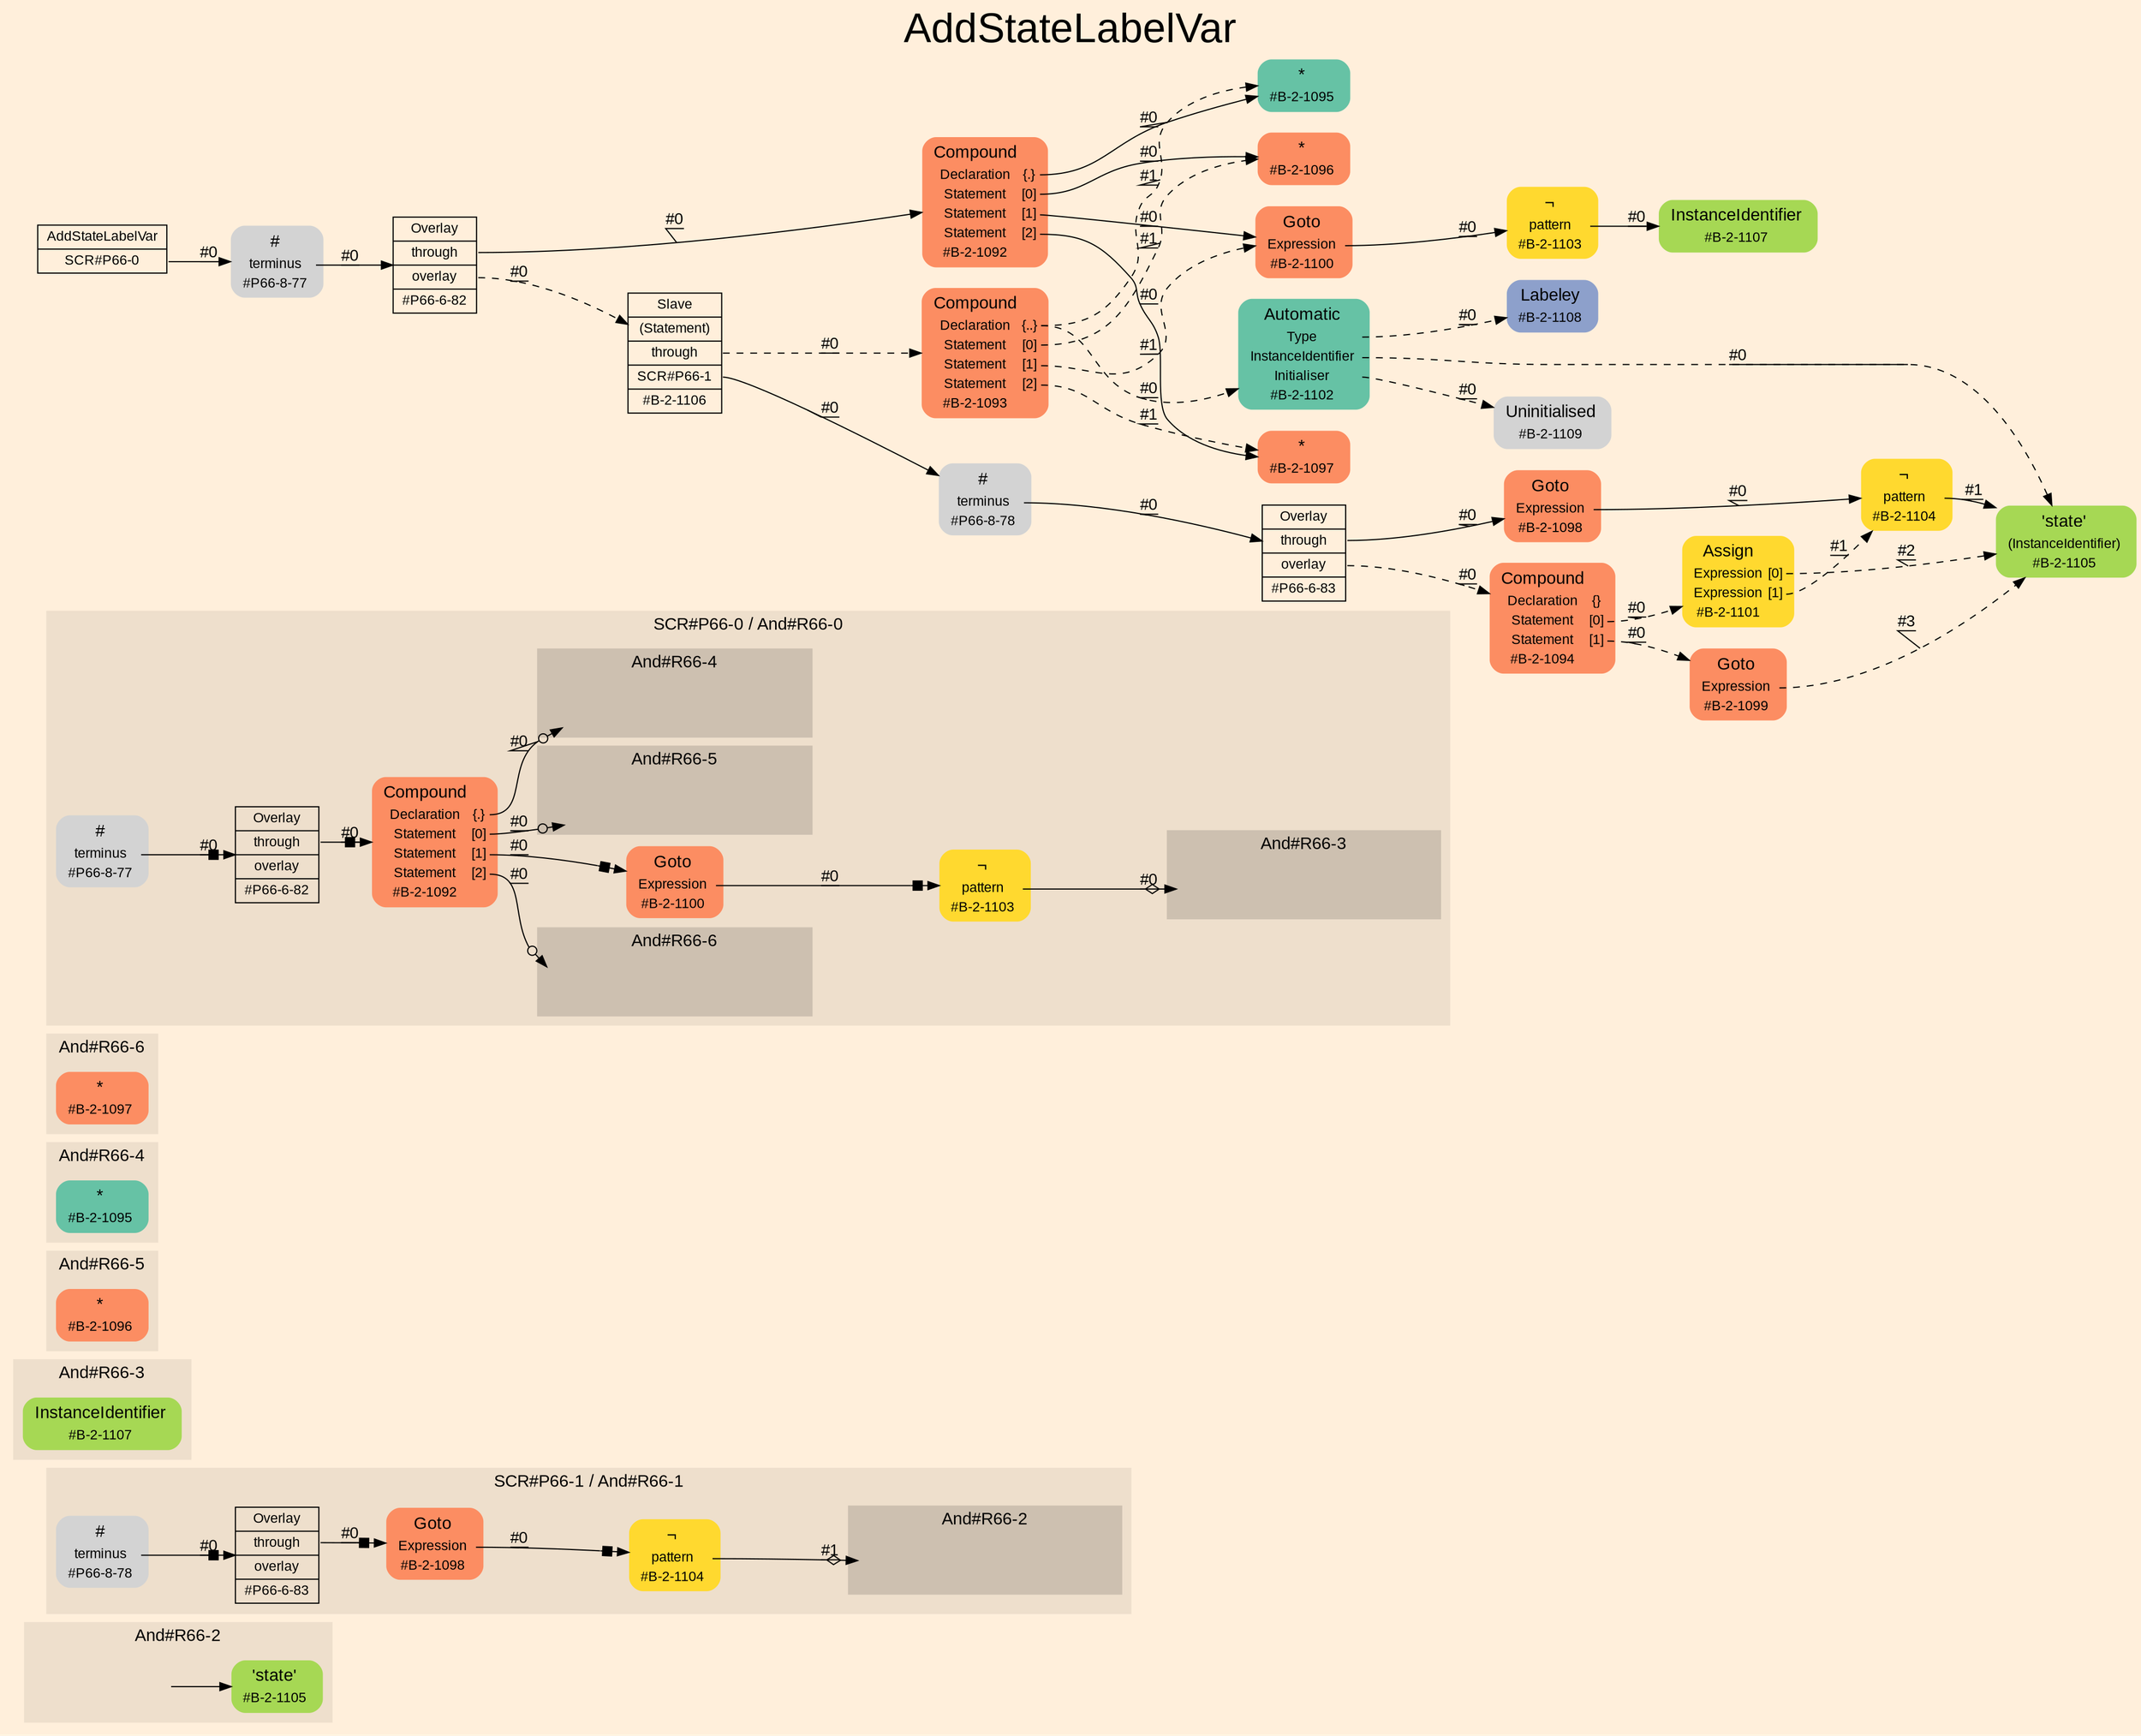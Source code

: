 digraph "AddStateLabelVar" {
label = "AddStateLabelVar"
labelloc = t
fontsize = "36"
graph [
    rankdir = "LR"
    ranksep = 0.3
    bgcolor = antiquewhite1
    color = black
    fontcolor = black
    fontname = "Arial"
];
node [
    fontname = "Arial"
];
edge [
    fontname = "Arial"
];

// -------------------- figure And#R66-2 --------------------
// -------- block And#R66-2/#B-2-1105 ----------
"And#R66-2/#B-2-1105" [
    shape = "plaintext"
    fillcolor = "/set28/5"
    label = <<TABLE BORDER="0" CELLBORDER="0" CELLSPACING="0">
     <TR><TD><FONT POINT-SIZE="15.0">'state'</FONT></TD><TD></TD></TR>
     <TR><TD>#B-2-1105</TD><TD PORT="port0"></TD></TR>
    </TABLE>>
    style = "rounded,filled"
    fontsize = "12"
];

// -------- region And#R66-2 ----------
subgraph "clusterAnd#R66-2" {
    label = "And#R66-2"
    style = "filled"
    color = antiquewhite2
    fontsize = "15"
    // -------- block And#R66-2/trivial ----------
    "And#R66-2/trivial" [
        shape = "none"
        style = "invisible"
    ];
    
    "And#R66-2/trivial" -> "And#R66-2/#B-2-1105" [
        color = black
        fontcolor = black
    ];
    
}


// -------------------- figure And#R66-1 --------------------
// -------- region And#R66-1 ----------
subgraph "clusterAnd#R66-1" {
    label = "SCR#P66-1 / And#R66-1"
    style = "filled"
    color = antiquewhite2
    fontsize = "15"
    // -------- block And#R66-1/#B-2-1098 ----------
    "And#R66-1/#B-2-1098" [
        shape = "plaintext"
        fillcolor = "/set28/2"
        label = <<TABLE BORDER="0" CELLBORDER="0" CELLSPACING="0">
         <TR><TD><FONT POINT-SIZE="15.0">Goto</FONT></TD><TD></TD></TR>
         <TR><TD>Expression</TD><TD PORT="port0"></TD></TR>
         <TR><TD>#B-2-1098</TD><TD PORT="port1"></TD></TR>
        </TABLE>>
        style = "rounded,filled"
        fontsize = "12"
    ];
    
    "And#R66-1/#B-2-1098":port0 -> "And#R66-1/#B-2-1104" [
        arrowhead="normalnonebox"
        label = "#0"
        decorate = true
        color = black
        fontcolor = black
    ];
    
    // -------- block And#R66-1/#B-2-1104 ----------
    "And#R66-1/#B-2-1104" [
        shape = "plaintext"
        fillcolor = "/set28/6"
        label = <<TABLE BORDER="0" CELLBORDER="0" CELLSPACING="0">
         <TR><TD><FONT POINT-SIZE="15.0">¬</FONT></TD><TD></TD></TR>
         <TR><TD>pattern</TD><TD PORT="port0"></TD></TR>
         <TR><TD>#B-2-1104</TD><TD PORT="port1"></TD></TR>
        </TABLE>>
        style = "rounded,filled"
        fontsize = "12"
    ];
    
    "And#R66-1/#B-2-1104":port0 -> "And#R66-1/And#R66-2/#B-2-1105" [
        arrowhead="normalnoneodiamond"
        label = "#1"
        decorate = true
        color = black
        fontcolor = black
    ];
    
    // -------- block And#R66-1/#P66-6-83 ----------
    "And#R66-1/#P66-6-83" [
        shape = "record"
        fillcolor = antiquewhite2
        label = "<fixed> Overlay | <port0> through | <port1> overlay | <port2> #P66-6-83"
        style = "filled"
        fontsize = "12"
        color = black
        fontcolor = black
    ];
    
    "And#R66-1/#P66-6-83":port0 -> "And#R66-1/#B-2-1098" [
        arrowhead="normalnonebox"
        label = "#0"
        decorate = true
        color = black
        fontcolor = black
    ];
    
    // -------- block And#R66-1/#P66-8-78 ----------
    "And#R66-1/#P66-8-78" [
        shape = "plaintext"
        label = <<TABLE BORDER="0" CELLBORDER="0" CELLSPACING="0">
         <TR><TD><FONT POINT-SIZE="15.0">#</FONT></TD><TD></TD></TR>
         <TR><TD>terminus</TD><TD PORT="port0"></TD></TR>
         <TR><TD>#P66-8-78</TD><TD PORT="port1"></TD></TR>
        </TABLE>>
        style = "rounded,filled"
        fontsize = "12"
    ];
    
    "And#R66-1/#P66-8-78":port0 -> "And#R66-1/#P66-6-83" [
        arrowhead="normalnonebox"
        label = "#0"
        decorate = true
        color = black
        fontcolor = black
    ];
    
    // -------- region And#R66-1/And#R66-2 ----------
    subgraph "clusterAnd#R66-1/And#R66-2" {
        label = "And#R66-2"
        style = "filled"
        color = antiquewhite3
        fontsize = "15"
        // -------- block And#R66-1/And#R66-2/#B-2-1105 ----------
        "And#R66-1/And#R66-2/#B-2-1105" [
            shape = "none"
            style = "invisible"
        ];
        
    }
    
}


// -------------------- figure And#R66-3 --------------------
// -------- region And#R66-3 ----------
subgraph "clusterAnd#R66-3" {
    label = "And#R66-3"
    style = "filled"
    color = antiquewhite2
    fontsize = "15"
    // -------- block And#R66-3/#B-2-1107 ----------
    "And#R66-3/#B-2-1107" [
        shape = "plaintext"
        fillcolor = "/set28/5"
        label = <<TABLE BORDER="0" CELLBORDER="0" CELLSPACING="0">
         <TR><TD><FONT POINT-SIZE="15.0">InstanceIdentifier</FONT></TD><TD></TD></TR>
         <TR><TD>#B-2-1107</TD><TD PORT="port0"></TD></TR>
        </TABLE>>
        style = "rounded,filled"
        fontsize = "12"
    ];
    
}


// -------------------- figure And#R66-5 --------------------
// -------- region And#R66-5 ----------
subgraph "clusterAnd#R66-5" {
    label = "And#R66-5"
    style = "filled"
    color = antiquewhite2
    fontsize = "15"
    // -------- block And#R66-5/#B-2-1096 ----------
    "And#R66-5/#B-2-1096" [
        shape = "plaintext"
        fillcolor = "/set28/2"
        label = <<TABLE BORDER="0" CELLBORDER="0" CELLSPACING="0">
         <TR><TD><FONT POINT-SIZE="15.0">*</FONT></TD><TD></TD></TR>
         <TR><TD>#B-2-1096</TD><TD PORT="port0"></TD></TR>
        </TABLE>>
        style = "rounded,filled"
        fontsize = "12"
    ];
    
}


// -------------------- figure And#R66-4 --------------------
// -------- region And#R66-4 ----------
subgraph "clusterAnd#R66-4" {
    label = "And#R66-4"
    style = "filled"
    color = antiquewhite2
    fontsize = "15"
    // -------- block And#R66-4/#B-2-1095 ----------
    "And#R66-4/#B-2-1095" [
        shape = "plaintext"
        fillcolor = "/set28/1"
        label = <<TABLE BORDER="0" CELLBORDER="0" CELLSPACING="0">
         <TR><TD><FONT POINT-SIZE="15.0">*</FONT></TD><TD></TD></TR>
         <TR><TD>#B-2-1095</TD><TD PORT="port0"></TD></TR>
        </TABLE>>
        style = "rounded,filled"
        fontsize = "12"
    ];
    
}


// -------------------- figure And#R66-6 --------------------
// -------- region And#R66-6 ----------
subgraph "clusterAnd#R66-6" {
    label = "And#R66-6"
    style = "filled"
    color = antiquewhite2
    fontsize = "15"
    // -------- block And#R66-6/#B-2-1097 ----------
    "And#R66-6/#B-2-1097" [
        shape = "plaintext"
        fillcolor = "/set28/2"
        label = <<TABLE BORDER="0" CELLBORDER="0" CELLSPACING="0">
         <TR><TD><FONT POINT-SIZE="15.0">*</FONT></TD><TD></TD></TR>
         <TR><TD>#B-2-1097</TD><TD PORT="port0"></TD></TR>
        </TABLE>>
        style = "rounded,filled"
        fontsize = "12"
    ];
    
}


// -------------------- figure And#R66-0 --------------------
// -------- region And#R66-0 ----------
subgraph "clusterAnd#R66-0" {
    label = "SCR#P66-0 / And#R66-0"
    style = "filled"
    color = antiquewhite2
    fontsize = "15"
    // -------- block And#R66-0/#B-2-1092 ----------
    "And#R66-0/#B-2-1092" [
        shape = "plaintext"
        fillcolor = "/set28/2"
        label = <<TABLE BORDER="0" CELLBORDER="0" CELLSPACING="0">
         <TR><TD><FONT POINT-SIZE="15.0">Compound</FONT></TD><TD></TD></TR>
         <TR><TD>Declaration</TD><TD PORT="port0">{.}</TD></TR>
         <TR><TD>Statement</TD><TD PORT="port1">[0]</TD></TR>
         <TR><TD>Statement</TD><TD PORT="port2">[1]</TD></TR>
         <TR><TD>Statement</TD><TD PORT="port3">[2]</TD></TR>
         <TR><TD>#B-2-1092</TD><TD PORT="port4"></TD></TR>
        </TABLE>>
        style = "rounded,filled"
        fontsize = "12"
    ];
    
    "And#R66-0/#B-2-1092":port0 -> "And#R66-0/And#R66-4/#B-2-1095" [
        arrowhead="normalnoneodot"
        label = "#0"
        decorate = true
        color = black
        fontcolor = black
    ];
    
    "And#R66-0/#B-2-1092":port1 -> "And#R66-0/And#R66-5/#B-2-1096" [
        arrowhead="normalnoneodot"
        label = "#0"
        decorate = true
        color = black
        fontcolor = black
    ];
    
    "And#R66-0/#B-2-1092":port2 -> "And#R66-0/#B-2-1100" [
        arrowhead="normalnonebox"
        label = "#0"
        decorate = true
        color = black
        fontcolor = black
    ];
    
    "And#R66-0/#B-2-1092":port3 -> "And#R66-0/And#R66-6/#B-2-1097" [
        arrowhead="normalnoneodot"
        label = "#0"
        decorate = true
        color = black
        fontcolor = black
    ];
    
    // -------- block And#R66-0/#B-2-1100 ----------
    "And#R66-0/#B-2-1100" [
        shape = "plaintext"
        fillcolor = "/set28/2"
        label = <<TABLE BORDER="0" CELLBORDER="0" CELLSPACING="0">
         <TR><TD><FONT POINT-SIZE="15.0">Goto</FONT></TD><TD></TD></TR>
         <TR><TD>Expression</TD><TD PORT="port0"></TD></TR>
         <TR><TD>#B-2-1100</TD><TD PORT="port1"></TD></TR>
        </TABLE>>
        style = "rounded,filled"
        fontsize = "12"
    ];
    
    "And#R66-0/#B-2-1100":port0 -> "And#R66-0/#B-2-1103" [
        arrowhead="normalnonebox"
        label = "#0"
        decorate = true
        color = black
        fontcolor = black
    ];
    
    // -------- block And#R66-0/#B-2-1103 ----------
    "And#R66-0/#B-2-1103" [
        shape = "plaintext"
        fillcolor = "/set28/6"
        label = <<TABLE BORDER="0" CELLBORDER="0" CELLSPACING="0">
         <TR><TD><FONT POINT-SIZE="15.0">¬</FONT></TD><TD></TD></TR>
         <TR><TD>pattern</TD><TD PORT="port0"></TD></TR>
         <TR><TD>#B-2-1103</TD><TD PORT="port1"></TD></TR>
        </TABLE>>
        style = "rounded,filled"
        fontsize = "12"
    ];
    
    "And#R66-0/#B-2-1103":port0 -> "And#R66-0/And#R66-3/#B-2-1107" [
        arrowhead="normalnoneodiamond"
        label = "#0"
        decorate = true
        color = black
        fontcolor = black
    ];
    
    // -------- block And#R66-0/#P66-6-82 ----------
    "And#R66-0/#P66-6-82" [
        shape = "record"
        fillcolor = antiquewhite2
        label = "<fixed> Overlay | <port0> through | <port1> overlay | <port2> #P66-6-82"
        style = "filled"
        fontsize = "12"
        color = black
        fontcolor = black
    ];
    
    "And#R66-0/#P66-6-82":port0 -> "And#R66-0/#B-2-1092" [
        arrowhead="normalnonebox"
        label = "#0"
        decorate = true
        color = black
        fontcolor = black
    ];
    
    // -------- block And#R66-0/#P66-8-77 ----------
    "And#R66-0/#P66-8-77" [
        shape = "plaintext"
        label = <<TABLE BORDER="0" CELLBORDER="0" CELLSPACING="0">
         <TR><TD><FONT POINT-SIZE="15.0">#</FONT></TD><TD></TD></TR>
         <TR><TD>terminus</TD><TD PORT="port0"></TD></TR>
         <TR><TD>#P66-8-77</TD><TD PORT="port1"></TD></TR>
        </TABLE>>
        style = "rounded,filled"
        fontsize = "12"
    ];
    
    "And#R66-0/#P66-8-77":port0 -> "And#R66-0/#P66-6-82" [
        arrowhead="normalnonebox"
        label = "#0"
        decorate = true
        color = black
        fontcolor = black
    ];
    
    // -------- region And#R66-0/And#R66-3 ----------
    subgraph "clusterAnd#R66-0/And#R66-3" {
        label = "And#R66-3"
        style = "filled"
        color = antiquewhite3
        fontsize = "15"
        // -------- block And#R66-0/And#R66-3/#B-2-1107 ----------
        "And#R66-0/And#R66-3/#B-2-1107" [
            shape = "none"
            style = "invisible"
        ];
        
    }
    
    // -------- region And#R66-0/And#R66-4 ----------
    subgraph "clusterAnd#R66-0/And#R66-4" {
        label = "And#R66-4"
        style = "filled"
        color = antiquewhite3
        fontsize = "15"
        // -------- block And#R66-0/And#R66-4/#B-2-1095 ----------
        "And#R66-0/And#R66-4/#B-2-1095" [
            shape = "none"
            style = "invisible"
        ];
        
    }
    
    // -------- region And#R66-0/And#R66-5 ----------
    subgraph "clusterAnd#R66-0/And#R66-5" {
        label = "And#R66-5"
        style = "filled"
        color = antiquewhite3
        fontsize = "15"
        // -------- block And#R66-0/And#R66-5/#B-2-1096 ----------
        "And#R66-0/And#R66-5/#B-2-1096" [
            shape = "none"
            style = "invisible"
        ];
        
    }
    
    // -------- region And#R66-0/And#R66-6 ----------
    subgraph "clusterAnd#R66-0/And#R66-6" {
        label = "And#R66-6"
        style = "filled"
        color = antiquewhite3
        fontsize = "15"
        // -------- block And#R66-0/And#R66-6/#B-2-1097 ----------
        "And#R66-0/And#R66-6/#B-2-1097" [
            shape = "none"
            style = "invisible"
        ];
        
    }
    
}


// -------------------- transformation figure --------------------
// -------- block CR#P66-0 ----------
"CR#P66-0" [
    shape = "record"
    fillcolor = antiquewhite1
    label = "<fixed> AddStateLabelVar | <port0> SCR#P66-0"
    style = "filled"
    fontsize = "12"
    color = black
    fontcolor = black
];

"CR#P66-0":port0 -> "#P66-8-77" [
    label = "#0"
    decorate = true
    color = black
    fontcolor = black
];

// -------- block #P66-8-77 ----------
"#P66-8-77" [
    shape = "plaintext"
    label = <<TABLE BORDER="0" CELLBORDER="0" CELLSPACING="0">
     <TR><TD><FONT POINT-SIZE="15.0">#</FONT></TD><TD></TD></TR>
     <TR><TD>terminus</TD><TD PORT="port0"></TD></TR>
     <TR><TD>#P66-8-77</TD><TD PORT="port1"></TD></TR>
    </TABLE>>
    style = "rounded,filled"
    fontsize = "12"
];

"#P66-8-77":port0 -> "#P66-6-82" [
    label = "#0"
    decorate = true
    color = black
    fontcolor = black
];

// -------- block #P66-6-82 ----------
"#P66-6-82" [
    shape = "record"
    fillcolor = antiquewhite1
    label = "<fixed> Overlay | <port0> through | <port1> overlay | <port2> #P66-6-82"
    style = "filled"
    fontsize = "12"
    color = black
    fontcolor = black
];

"#P66-6-82":port0 -> "#B-2-1092" [
    label = "#0"
    decorate = true
    color = black
    fontcolor = black
];

"#P66-6-82":port1 -> "#B-2-1106" [
    style="dashed"
    label = "#0"
    decorate = true
    color = black
    fontcolor = black
];

// -------- block #B-2-1092 ----------
"#B-2-1092" [
    shape = "plaintext"
    fillcolor = "/set28/2"
    label = <<TABLE BORDER="0" CELLBORDER="0" CELLSPACING="0">
     <TR><TD><FONT POINT-SIZE="15.0">Compound</FONT></TD><TD></TD></TR>
     <TR><TD>Declaration</TD><TD PORT="port0">{.}</TD></TR>
     <TR><TD>Statement</TD><TD PORT="port1">[0]</TD></TR>
     <TR><TD>Statement</TD><TD PORT="port2">[1]</TD></TR>
     <TR><TD>Statement</TD><TD PORT="port3">[2]</TD></TR>
     <TR><TD>#B-2-1092</TD><TD PORT="port4"></TD></TR>
    </TABLE>>
    style = "rounded,filled"
    fontsize = "12"
];

"#B-2-1092":port0 -> "#B-2-1095" [
    label = "#0"
    decorate = true
    color = black
    fontcolor = black
];

"#B-2-1092":port1 -> "#B-2-1096" [
    label = "#0"
    decorate = true
    color = black
    fontcolor = black
];

"#B-2-1092":port2 -> "#B-2-1100" [
    label = "#0"
    decorate = true
    color = black
    fontcolor = black
];

"#B-2-1092":port3 -> "#B-2-1097" [
    label = "#0"
    decorate = true
    color = black
    fontcolor = black
];

// -------- block #B-2-1095 ----------
"#B-2-1095" [
    shape = "plaintext"
    fillcolor = "/set28/1"
    label = <<TABLE BORDER="0" CELLBORDER="0" CELLSPACING="0">
     <TR><TD><FONT POINT-SIZE="15.0">*</FONT></TD><TD></TD></TR>
     <TR><TD>#B-2-1095</TD><TD PORT="port0"></TD></TR>
    </TABLE>>
    style = "rounded,filled"
    fontsize = "12"
];

// -------- block #B-2-1096 ----------
"#B-2-1096" [
    shape = "plaintext"
    fillcolor = "/set28/2"
    label = <<TABLE BORDER="0" CELLBORDER="0" CELLSPACING="0">
     <TR><TD><FONT POINT-SIZE="15.0">*</FONT></TD><TD></TD></TR>
     <TR><TD>#B-2-1096</TD><TD PORT="port0"></TD></TR>
    </TABLE>>
    style = "rounded,filled"
    fontsize = "12"
];

// -------- block #B-2-1100 ----------
"#B-2-1100" [
    shape = "plaintext"
    fillcolor = "/set28/2"
    label = <<TABLE BORDER="0" CELLBORDER="0" CELLSPACING="0">
     <TR><TD><FONT POINT-SIZE="15.0">Goto</FONT></TD><TD></TD></TR>
     <TR><TD>Expression</TD><TD PORT="port0"></TD></TR>
     <TR><TD>#B-2-1100</TD><TD PORT="port1"></TD></TR>
    </TABLE>>
    style = "rounded,filled"
    fontsize = "12"
];

"#B-2-1100":port0 -> "#B-2-1103" [
    label = "#0"
    decorate = true
    color = black
    fontcolor = black
];

// -------- block #B-2-1103 ----------
"#B-2-1103" [
    shape = "plaintext"
    fillcolor = "/set28/6"
    label = <<TABLE BORDER="0" CELLBORDER="0" CELLSPACING="0">
     <TR><TD><FONT POINT-SIZE="15.0">¬</FONT></TD><TD></TD></TR>
     <TR><TD>pattern</TD><TD PORT="port0"></TD></TR>
     <TR><TD>#B-2-1103</TD><TD PORT="port1"></TD></TR>
    </TABLE>>
    style = "rounded,filled"
    fontsize = "12"
];

"#B-2-1103":port0 -> "#B-2-1107" [
    label = "#0"
    decorate = true
    color = black
    fontcolor = black
];

// -------- block #B-2-1107 ----------
"#B-2-1107" [
    shape = "plaintext"
    fillcolor = "/set28/5"
    label = <<TABLE BORDER="0" CELLBORDER="0" CELLSPACING="0">
     <TR><TD><FONT POINT-SIZE="15.0">InstanceIdentifier</FONT></TD><TD></TD></TR>
     <TR><TD>#B-2-1107</TD><TD PORT="port0"></TD></TR>
    </TABLE>>
    style = "rounded,filled"
    fontsize = "12"
];

// -------- block #B-2-1097 ----------
"#B-2-1097" [
    shape = "plaintext"
    fillcolor = "/set28/2"
    label = <<TABLE BORDER="0" CELLBORDER="0" CELLSPACING="0">
     <TR><TD><FONT POINT-SIZE="15.0">*</FONT></TD><TD></TD></TR>
     <TR><TD>#B-2-1097</TD><TD PORT="port0"></TD></TR>
    </TABLE>>
    style = "rounded,filled"
    fontsize = "12"
];

// -------- block #B-2-1106 ----------
"#B-2-1106" [
    shape = "record"
    fillcolor = antiquewhite1
    label = "<fixed> Slave | <port0> (Statement) | <port1> through | <port2> SCR#P66-1 | <port3> #B-2-1106"
    style = "filled"
    fontsize = "12"
    color = black
    fontcolor = black
];

"#B-2-1106":port1 -> "#B-2-1093" [
    style="dashed"
    label = "#0"
    decorate = true
    color = black
    fontcolor = black
];

"#B-2-1106":port2 -> "#P66-8-78" [
    label = "#0"
    decorate = true
    color = black
    fontcolor = black
];

// -------- block #B-2-1093 ----------
"#B-2-1093" [
    shape = "plaintext"
    fillcolor = "/set28/2"
    label = <<TABLE BORDER="0" CELLBORDER="0" CELLSPACING="0">
     <TR><TD><FONT POINT-SIZE="15.0">Compound</FONT></TD><TD></TD></TR>
     <TR><TD>Declaration</TD><TD PORT="port0">{..}</TD></TR>
     <TR><TD>Statement</TD><TD PORT="port1">[0]</TD></TR>
     <TR><TD>Statement</TD><TD PORT="port2">[1]</TD></TR>
     <TR><TD>Statement</TD><TD PORT="port3">[2]</TD></TR>
     <TR><TD>#B-2-1093</TD><TD PORT="port4"></TD></TR>
    </TABLE>>
    style = "rounded,filled"
    fontsize = "12"
];

"#B-2-1093":port0 -> "#B-2-1102" [
    style="dashed"
    label = "#0"
    decorate = true
    color = black
    fontcolor = black
];

"#B-2-1093":port0 -> "#B-2-1095" [
    style="dashed"
    label = "#1"
    decorate = true
    color = black
    fontcolor = black
];

"#B-2-1093":port1 -> "#B-2-1096" [
    style="dashed"
    label = "#1"
    decorate = true
    color = black
    fontcolor = black
];

"#B-2-1093":port2 -> "#B-2-1100" [
    style="dashed"
    label = "#1"
    decorate = true
    color = black
    fontcolor = black
];

"#B-2-1093":port3 -> "#B-2-1097" [
    style="dashed"
    label = "#1"
    decorate = true
    color = black
    fontcolor = black
];

// -------- block #B-2-1102 ----------
"#B-2-1102" [
    shape = "plaintext"
    fillcolor = "/set28/1"
    label = <<TABLE BORDER="0" CELLBORDER="0" CELLSPACING="0">
     <TR><TD><FONT POINT-SIZE="15.0">Automatic</FONT></TD><TD></TD></TR>
     <TR><TD>Type</TD><TD PORT="port0"></TD></TR>
     <TR><TD>InstanceIdentifier</TD><TD PORT="port1"></TD></TR>
     <TR><TD>Initialiser</TD><TD PORT="port2"></TD></TR>
     <TR><TD>#B-2-1102</TD><TD PORT="port3"></TD></TR>
    </TABLE>>
    style = "rounded,filled"
    fontsize = "12"
];

"#B-2-1102":port0 -> "#B-2-1108" [
    style="dashed"
    label = "#0"
    decorate = true
    color = black
    fontcolor = black
];

"#B-2-1102":port1 -> "#B-2-1105" [
    style="dashed"
    label = "#0"
    decorate = true
    color = black
    fontcolor = black
];

"#B-2-1102":port2 -> "#B-2-1109" [
    style="dashed"
    label = "#0"
    decorate = true
    color = black
    fontcolor = black
];

// -------- block #B-2-1108 ----------
"#B-2-1108" [
    shape = "plaintext"
    fillcolor = "/set28/3"
    label = <<TABLE BORDER="0" CELLBORDER="0" CELLSPACING="0">
     <TR><TD><FONT POINT-SIZE="15.0">Labeley</FONT></TD><TD></TD></TR>
     <TR><TD>#B-2-1108</TD><TD PORT="port0"></TD></TR>
    </TABLE>>
    style = "rounded,filled"
    fontsize = "12"
];

// -------- block #B-2-1105 ----------
"#B-2-1105" [
    shape = "plaintext"
    fillcolor = "/set28/5"
    label = <<TABLE BORDER="0" CELLBORDER="0" CELLSPACING="0">
     <TR><TD><FONT POINT-SIZE="15.0">'state'</FONT></TD><TD></TD></TR>
     <TR><TD>(InstanceIdentifier)</TD><TD PORT="port0"></TD></TR>
     <TR><TD>#B-2-1105</TD><TD PORT="port1"></TD></TR>
    </TABLE>>
    style = "rounded,filled"
    fontsize = "12"
];

// -------- block #B-2-1109 ----------
"#B-2-1109" [
    shape = "plaintext"
    label = <<TABLE BORDER="0" CELLBORDER="0" CELLSPACING="0">
     <TR><TD><FONT POINT-SIZE="15.0">Uninitialised</FONT></TD><TD></TD></TR>
     <TR><TD>#B-2-1109</TD><TD PORT="port0"></TD></TR>
    </TABLE>>
    style = "rounded,filled"
    fontsize = "12"
];

// -------- block #P66-8-78 ----------
"#P66-8-78" [
    shape = "plaintext"
    label = <<TABLE BORDER="0" CELLBORDER="0" CELLSPACING="0">
     <TR><TD><FONT POINT-SIZE="15.0">#</FONT></TD><TD></TD></TR>
     <TR><TD>terminus</TD><TD PORT="port0"></TD></TR>
     <TR><TD>#P66-8-78</TD><TD PORT="port1"></TD></TR>
    </TABLE>>
    style = "rounded,filled"
    fontsize = "12"
];

"#P66-8-78":port0 -> "#P66-6-83" [
    label = "#0"
    decorate = true
    color = black
    fontcolor = black
];

// -------- block #P66-6-83 ----------
"#P66-6-83" [
    shape = "record"
    fillcolor = antiquewhite1
    label = "<fixed> Overlay | <port0> through | <port1> overlay | <port2> #P66-6-83"
    style = "filled"
    fontsize = "12"
    color = black
    fontcolor = black
];

"#P66-6-83":port0 -> "#B-2-1098" [
    label = "#0"
    decorate = true
    color = black
    fontcolor = black
];

"#P66-6-83":port1 -> "#B-2-1094" [
    style="dashed"
    label = "#0"
    decorate = true
    color = black
    fontcolor = black
];

// -------- block #B-2-1098 ----------
"#B-2-1098" [
    shape = "plaintext"
    fillcolor = "/set28/2"
    label = <<TABLE BORDER="0" CELLBORDER="0" CELLSPACING="0">
     <TR><TD><FONT POINT-SIZE="15.0">Goto</FONT></TD><TD></TD></TR>
     <TR><TD>Expression</TD><TD PORT="port0"></TD></TR>
     <TR><TD>#B-2-1098</TD><TD PORT="port1"></TD></TR>
    </TABLE>>
    style = "rounded,filled"
    fontsize = "12"
];

"#B-2-1098":port0 -> "#B-2-1104" [
    label = "#0"
    decorate = true
    color = black
    fontcolor = black
];

// -------- block #B-2-1104 ----------
"#B-2-1104" [
    shape = "plaintext"
    fillcolor = "/set28/6"
    label = <<TABLE BORDER="0" CELLBORDER="0" CELLSPACING="0">
     <TR><TD><FONT POINT-SIZE="15.0">¬</FONT></TD><TD></TD></TR>
     <TR><TD>pattern</TD><TD PORT="port0"></TD></TR>
     <TR><TD>#B-2-1104</TD><TD PORT="port1"></TD></TR>
    </TABLE>>
    style = "rounded,filled"
    fontsize = "12"
];

"#B-2-1104":port0 -> "#B-2-1105" [
    label = "#1"
    decorate = true
    color = black
    fontcolor = black
];

// -------- block #B-2-1094 ----------
"#B-2-1094" [
    shape = "plaintext"
    fillcolor = "/set28/2"
    label = <<TABLE BORDER="0" CELLBORDER="0" CELLSPACING="0">
     <TR><TD><FONT POINT-SIZE="15.0">Compound</FONT></TD><TD></TD></TR>
     <TR><TD>Declaration</TD><TD PORT="port0">{}</TD></TR>
     <TR><TD>Statement</TD><TD PORT="port1">[0]</TD></TR>
     <TR><TD>Statement</TD><TD PORT="port2">[1]</TD></TR>
     <TR><TD>#B-2-1094</TD><TD PORT="port3"></TD></TR>
    </TABLE>>
    style = "rounded,filled"
    fontsize = "12"
];

"#B-2-1094":port1 -> "#B-2-1101" [
    style="dashed"
    label = "#0"
    decorate = true
    color = black
    fontcolor = black
];

"#B-2-1094":port2 -> "#B-2-1099" [
    style="dashed"
    label = "#0"
    decorate = true
    color = black
    fontcolor = black
];

// -------- block #B-2-1101 ----------
"#B-2-1101" [
    shape = "plaintext"
    fillcolor = "/set28/6"
    label = <<TABLE BORDER="0" CELLBORDER="0" CELLSPACING="0">
     <TR><TD><FONT POINT-SIZE="15.0">Assign</FONT></TD><TD></TD></TR>
     <TR><TD>Expression</TD><TD PORT="port0">[0]</TD></TR>
     <TR><TD>Expression</TD><TD PORT="port1">[1]</TD></TR>
     <TR><TD>#B-2-1101</TD><TD PORT="port2"></TD></TR>
    </TABLE>>
    style = "rounded,filled"
    fontsize = "12"
];

"#B-2-1101":port0 -> "#B-2-1105" [
    style="dashed"
    label = "#2"
    decorate = true
    color = black
    fontcolor = black
];

"#B-2-1101":port1 -> "#B-2-1104" [
    style="dashed"
    label = "#1"
    decorate = true
    color = black
    fontcolor = black
];

// -------- block #B-2-1099 ----------
"#B-2-1099" [
    shape = "plaintext"
    fillcolor = "/set28/2"
    label = <<TABLE BORDER="0" CELLBORDER="0" CELLSPACING="0">
     <TR><TD><FONT POINT-SIZE="15.0">Goto</FONT></TD><TD></TD></TR>
     <TR><TD>Expression</TD><TD PORT="port0"></TD></TR>
     <TR><TD>#B-2-1099</TD><TD PORT="port1"></TD></TR>
    </TABLE>>
    style = "rounded,filled"
    fontsize = "12"
];

"#B-2-1099":port0 -> "#B-2-1105" [
    style="dashed"
    label = "#3"
    decorate = true
    color = black
    fontcolor = black
];


}

